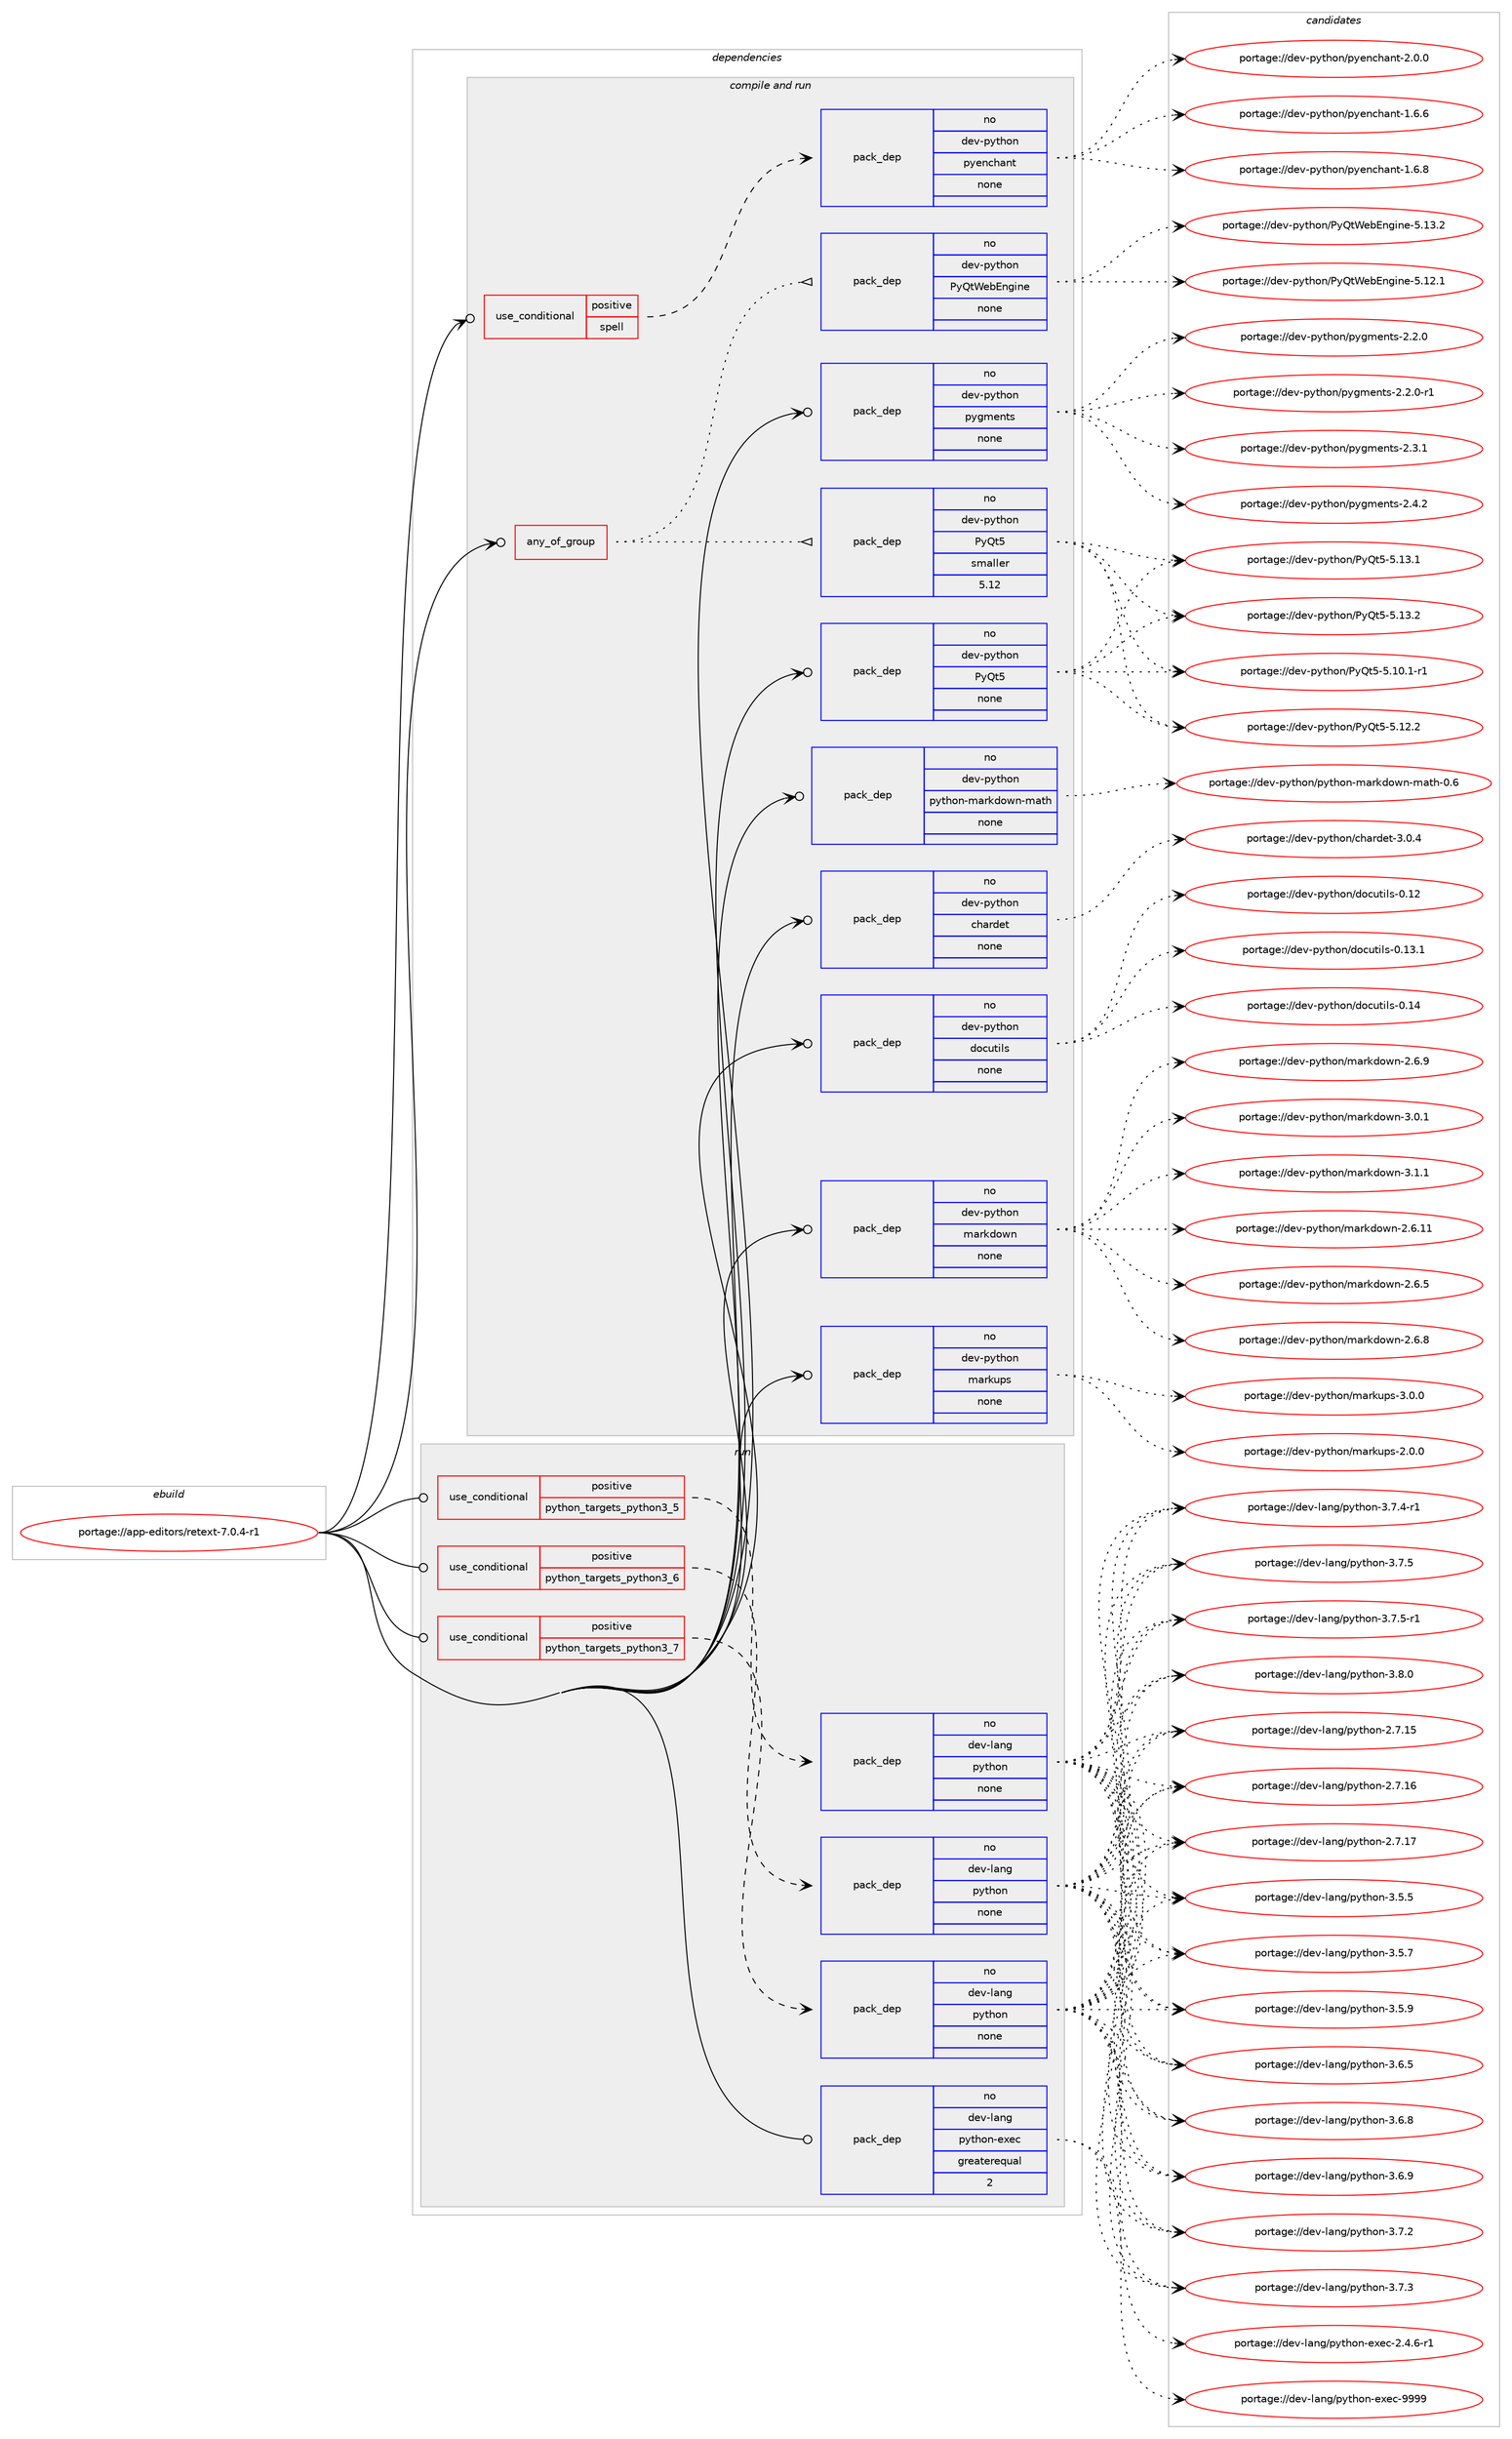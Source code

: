 digraph prolog {

# *************
# Graph options
# *************

newrank=true;
concentrate=true;
compound=true;
graph [rankdir=LR,fontname=Helvetica,fontsize=10,ranksep=1.5];#, ranksep=2.5, nodesep=0.2];
edge  [arrowhead=vee];
node  [fontname=Helvetica,fontsize=10];

# **********
# The ebuild
# **********

subgraph cluster_leftcol {
color=gray;
rank=same;
label=<<i>ebuild</i>>;
id [label="portage://app-editors/retext-7.0.4-r1", color=red, width=4, href="../app-editors/retext-7.0.4-r1.svg"];
}

# ****************
# The dependencies
# ****************

subgraph cluster_midcol {
color=gray;
label=<<i>dependencies</i>>;
subgraph cluster_compile {
fillcolor="#eeeeee";
style=filled;
label=<<i>compile</i>>;
}
subgraph cluster_compileandrun {
fillcolor="#eeeeee";
style=filled;
label=<<i>compile and run</i>>;
subgraph any323 {
dependency17709 [label=<<TABLE BORDER="0" CELLBORDER="1" CELLSPACING="0" CELLPADDING="4"><TR><TD CELLPADDING="10">any_of_group</TD></TR></TABLE>>, shape=none, color=red];subgraph pack13034 {
dependency17710 [label=<<TABLE BORDER="0" CELLBORDER="1" CELLSPACING="0" CELLPADDING="4" WIDTH="220"><TR><TD ROWSPAN="6" CELLPADDING="30">pack_dep</TD></TR><TR><TD WIDTH="110">no</TD></TR><TR><TD>dev-python</TD></TR><TR><TD>PyQtWebEngine</TD></TR><TR><TD>none</TD></TR><TR><TD></TD></TR></TABLE>>, shape=none, color=blue];
}
dependency17709:e -> dependency17710:w [weight=20,style="dotted",arrowhead="oinv"];
subgraph pack13035 {
dependency17711 [label=<<TABLE BORDER="0" CELLBORDER="1" CELLSPACING="0" CELLPADDING="4" WIDTH="220"><TR><TD ROWSPAN="6" CELLPADDING="30">pack_dep</TD></TR><TR><TD WIDTH="110">no</TD></TR><TR><TD>dev-python</TD></TR><TR><TD>PyQt5</TD></TR><TR><TD>smaller</TD></TR><TR><TD>5.12</TD></TR></TABLE>>, shape=none, color=blue];
}
dependency17709:e -> dependency17711:w [weight=20,style="dotted",arrowhead="oinv"];
}
id:e -> dependency17709:w [weight=20,style="solid",arrowhead="odotvee"];
subgraph cond4346 {
dependency17712 [label=<<TABLE BORDER="0" CELLBORDER="1" CELLSPACING="0" CELLPADDING="4"><TR><TD ROWSPAN="3" CELLPADDING="10">use_conditional</TD></TR><TR><TD>positive</TD></TR><TR><TD>spell</TD></TR></TABLE>>, shape=none, color=red];
subgraph pack13036 {
dependency17713 [label=<<TABLE BORDER="0" CELLBORDER="1" CELLSPACING="0" CELLPADDING="4" WIDTH="220"><TR><TD ROWSPAN="6" CELLPADDING="30">pack_dep</TD></TR><TR><TD WIDTH="110">no</TD></TR><TR><TD>dev-python</TD></TR><TR><TD>pyenchant</TD></TR><TR><TD>none</TD></TR><TR><TD></TD></TR></TABLE>>, shape=none, color=blue];
}
dependency17712:e -> dependency17713:w [weight=20,style="dashed",arrowhead="vee"];
}
id:e -> dependency17712:w [weight=20,style="solid",arrowhead="odotvee"];
subgraph pack13037 {
dependency17714 [label=<<TABLE BORDER="0" CELLBORDER="1" CELLSPACING="0" CELLPADDING="4" WIDTH="220"><TR><TD ROWSPAN="6" CELLPADDING="30">pack_dep</TD></TR><TR><TD WIDTH="110">no</TD></TR><TR><TD>dev-python</TD></TR><TR><TD>PyQt5</TD></TR><TR><TD>none</TD></TR><TR><TD></TD></TR></TABLE>>, shape=none, color=blue];
}
id:e -> dependency17714:w [weight=20,style="solid",arrowhead="odotvee"];
subgraph pack13038 {
dependency17715 [label=<<TABLE BORDER="0" CELLBORDER="1" CELLSPACING="0" CELLPADDING="4" WIDTH="220"><TR><TD ROWSPAN="6" CELLPADDING="30">pack_dep</TD></TR><TR><TD WIDTH="110">no</TD></TR><TR><TD>dev-python</TD></TR><TR><TD>chardet</TD></TR><TR><TD>none</TD></TR><TR><TD></TD></TR></TABLE>>, shape=none, color=blue];
}
id:e -> dependency17715:w [weight=20,style="solid",arrowhead="odotvee"];
subgraph pack13039 {
dependency17716 [label=<<TABLE BORDER="0" CELLBORDER="1" CELLSPACING="0" CELLPADDING="4" WIDTH="220"><TR><TD ROWSPAN="6" CELLPADDING="30">pack_dep</TD></TR><TR><TD WIDTH="110">no</TD></TR><TR><TD>dev-python</TD></TR><TR><TD>docutils</TD></TR><TR><TD>none</TD></TR><TR><TD></TD></TR></TABLE>>, shape=none, color=blue];
}
id:e -> dependency17716:w [weight=20,style="solid",arrowhead="odotvee"];
subgraph pack13040 {
dependency17717 [label=<<TABLE BORDER="0" CELLBORDER="1" CELLSPACING="0" CELLPADDING="4" WIDTH="220"><TR><TD ROWSPAN="6" CELLPADDING="30">pack_dep</TD></TR><TR><TD WIDTH="110">no</TD></TR><TR><TD>dev-python</TD></TR><TR><TD>markdown</TD></TR><TR><TD>none</TD></TR><TR><TD></TD></TR></TABLE>>, shape=none, color=blue];
}
id:e -> dependency17717:w [weight=20,style="solid",arrowhead="odotvee"];
subgraph pack13041 {
dependency17718 [label=<<TABLE BORDER="0" CELLBORDER="1" CELLSPACING="0" CELLPADDING="4" WIDTH="220"><TR><TD ROWSPAN="6" CELLPADDING="30">pack_dep</TD></TR><TR><TD WIDTH="110">no</TD></TR><TR><TD>dev-python</TD></TR><TR><TD>markups</TD></TR><TR><TD>none</TD></TR><TR><TD></TD></TR></TABLE>>, shape=none, color=blue];
}
id:e -> dependency17718:w [weight=20,style="solid",arrowhead="odotvee"];
subgraph pack13042 {
dependency17719 [label=<<TABLE BORDER="0" CELLBORDER="1" CELLSPACING="0" CELLPADDING="4" WIDTH="220"><TR><TD ROWSPAN="6" CELLPADDING="30">pack_dep</TD></TR><TR><TD WIDTH="110">no</TD></TR><TR><TD>dev-python</TD></TR><TR><TD>pygments</TD></TR><TR><TD>none</TD></TR><TR><TD></TD></TR></TABLE>>, shape=none, color=blue];
}
id:e -> dependency17719:w [weight=20,style="solid",arrowhead="odotvee"];
subgraph pack13043 {
dependency17720 [label=<<TABLE BORDER="0" CELLBORDER="1" CELLSPACING="0" CELLPADDING="4" WIDTH="220"><TR><TD ROWSPAN="6" CELLPADDING="30">pack_dep</TD></TR><TR><TD WIDTH="110">no</TD></TR><TR><TD>dev-python</TD></TR><TR><TD>python-markdown-math</TD></TR><TR><TD>none</TD></TR><TR><TD></TD></TR></TABLE>>, shape=none, color=blue];
}
id:e -> dependency17720:w [weight=20,style="solid",arrowhead="odotvee"];
}
subgraph cluster_run {
fillcolor="#eeeeee";
style=filled;
label=<<i>run</i>>;
subgraph cond4347 {
dependency17721 [label=<<TABLE BORDER="0" CELLBORDER="1" CELLSPACING="0" CELLPADDING="4"><TR><TD ROWSPAN="3" CELLPADDING="10">use_conditional</TD></TR><TR><TD>positive</TD></TR><TR><TD>python_targets_python3_5</TD></TR></TABLE>>, shape=none, color=red];
subgraph pack13044 {
dependency17722 [label=<<TABLE BORDER="0" CELLBORDER="1" CELLSPACING="0" CELLPADDING="4" WIDTH="220"><TR><TD ROWSPAN="6" CELLPADDING="30">pack_dep</TD></TR><TR><TD WIDTH="110">no</TD></TR><TR><TD>dev-lang</TD></TR><TR><TD>python</TD></TR><TR><TD>none</TD></TR><TR><TD></TD></TR></TABLE>>, shape=none, color=blue];
}
dependency17721:e -> dependency17722:w [weight=20,style="dashed",arrowhead="vee"];
}
id:e -> dependency17721:w [weight=20,style="solid",arrowhead="odot"];
subgraph cond4348 {
dependency17723 [label=<<TABLE BORDER="0" CELLBORDER="1" CELLSPACING="0" CELLPADDING="4"><TR><TD ROWSPAN="3" CELLPADDING="10">use_conditional</TD></TR><TR><TD>positive</TD></TR><TR><TD>python_targets_python3_6</TD></TR></TABLE>>, shape=none, color=red];
subgraph pack13045 {
dependency17724 [label=<<TABLE BORDER="0" CELLBORDER="1" CELLSPACING="0" CELLPADDING="4" WIDTH="220"><TR><TD ROWSPAN="6" CELLPADDING="30">pack_dep</TD></TR><TR><TD WIDTH="110">no</TD></TR><TR><TD>dev-lang</TD></TR><TR><TD>python</TD></TR><TR><TD>none</TD></TR><TR><TD></TD></TR></TABLE>>, shape=none, color=blue];
}
dependency17723:e -> dependency17724:w [weight=20,style="dashed",arrowhead="vee"];
}
id:e -> dependency17723:w [weight=20,style="solid",arrowhead="odot"];
subgraph cond4349 {
dependency17725 [label=<<TABLE BORDER="0" CELLBORDER="1" CELLSPACING="0" CELLPADDING="4"><TR><TD ROWSPAN="3" CELLPADDING="10">use_conditional</TD></TR><TR><TD>positive</TD></TR><TR><TD>python_targets_python3_7</TD></TR></TABLE>>, shape=none, color=red];
subgraph pack13046 {
dependency17726 [label=<<TABLE BORDER="0" CELLBORDER="1" CELLSPACING="0" CELLPADDING="4" WIDTH="220"><TR><TD ROWSPAN="6" CELLPADDING="30">pack_dep</TD></TR><TR><TD WIDTH="110">no</TD></TR><TR><TD>dev-lang</TD></TR><TR><TD>python</TD></TR><TR><TD>none</TD></TR><TR><TD></TD></TR></TABLE>>, shape=none, color=blue];
}
dependency17725:e -> dependency17726:w [weight=20,style="dashed",arrowhead="vee"];
}
id:e -> dependency17725:w [weight=20,style="solid",arrowhead="odot"];
subgraph pack13047 {
dependency17727 [label=<<TABLE BORDER="0" CELLBORDER="1" CELLSPACING="0" CELLPADDING="4" WIDTH="220"><TR><TD ROWSPAN="6" CELLPADDING="30">pack_dep</TD></TR><TR><TD WIDTH="110">no</TD></TR><TR><TD>dev-lang</TD></TR><TR><TD>python-exec</TD></TR><TR><TD>greaterequal</TD></TR><TR><TD>2</TD></TR></TABLE>>, shape=none, color=blue];
}
id:e -> dependency17727:w [weight=20,style="solid",arrowhead="odot"];
}
}

# **************
# The candidates
# **************

subgraph cluster_choices {
rank=same;
color=gray;
label=<<i>candidates</i>>;

subgraph choice13034 {
color=black;
nodesep=1;
choiceportage1001011184511212111610411111047801218111687101986911010310511010145534649504649 [label="portage://dev-python/PyQtWebEngine-5.12.1", color=red, width=4,href="../dev-python/PyQtWebEngine-5.12.1.svg"];
choiceportage1001011184511212111610411111047801218111687101986911010310511010145534649514650 [label="portage://dev-python/PyQtWebEngine-5.13.2", color=red, width=4,href="../dev-python/PyQtWebEngine-5.13.2.svg"];
dependency17710:e -> choiceportage1001011184511212111610411111047801218111687101986911010310511010145534649504649:w [style=dotted,weight="100"];
dependency17710:e -> choiceportage1001011184511212111610411111047801218111687101986911010310511010145534649514650:w [style=dotted,weight="100"];
}
subgraph choice13035 {
color=black;
nodesep=1;
choiceportage1001011184511212111610411111047801218111653455346494846494511449 [label="portage://dev-python/PyQt5-5.10.1-r1", color=red, width=4,href="../dev-python/PyQt5-5.10.1-r1.svg"];
choiceportage100101118451121211161041111104780121811165345534649504650 [label="portage://dev-python/PyQt5-5.12.2", color=red, width=4,href="../dev-python/PyQt5-5.12.2.svg"];
choiceportage100101118451121211161041111104780121811165345534649514649 [label="portage://dev-python/PyQt5-5.13.1", color=red, width=4,href="../dev-python/PyQt5-5.13.1.svg"];
choiceportage100101118451121211161041111104780121811165345534649514650 [label="portage://dev-python/PyQt5-5.13.2", color=red, width=4,href="../dev-python/PyQt5-5.13.2.svg"];
dependency17711:e -> choiceportage1001011184511212111610411111047801218111653455346494846494511449:w [style=dotted,weight="100"];
dependency17711:e -> choiceportage100101118451121211161041111104780121811165345534649504650:w [style=dotted,weight="100"];
dependency17711:e -> choiceportage100101118451121211161041111104780121811165345534649514649:w [style=dotted,weight="100"];
dependency17711:e -> choiceportage100101118451121211161041111104780121811165345534649514650:w [style=dotted,weight="100"];
}
subgraph choice13036 {
color=black;
nodesep=1;
choiceportage10010111845112121116104111110471121211011109910497110116454946544654 [label="portage://dev-python/pyenchant-1.6.6", color=red, width=4,href="../dev-python/pyenchant-1.6.6.svg"];
choiceportage10010111845112121116104111110471121211011109910497110116454946544656 [label="portage://dev-python/pyenchant-1.6.8", color=red, width=4,href="../dev-python/pyenchant-1.6.8.svg"];
choiceportage10010111845112121116104111110471121211011109910497110116455046484648 [label="portage://dev-python/pyenchant-2.0.0", color=red, width=4,href="../dev-python/pyenchant-2.0.0.svg"];
dependency17713:e -> choiceportage10010111845112121116104111110471121211011109910497110116454946544654:w [style=dotted,weight="100"];
dependency17713:e -> choiceportage10010111845112121116104111110471121211011109910497110116454946544656:w [style=dotted,weight="100"];
dependency17713:e -> choiceportage10010111845112121116104111110471121211011109910497110116455046484648:w [style=dotted,weight="100"];
}
subgraph choice13037 {
color=black;
nodesep=1;
choiceportage1001011184511212111610411111047801218111653455346494846494511449 [label="portage://dev-python/PyQt5-5.10.1-r1", color=red, width=4,href="../dev-python/PyQt5-5.10.1-r1.svg"];
choiceportage100101118451121211161041111104780121811165345534649504650 [label="portage://dev-python/PyQt5-5.12.2", color=red, width=4,href="../dev-python/PyQt5-5.12.2.svg"];
choiceportage100101118451121211161041111104780121811165345534649514649 [label="portage://dev-python/PyQt5-5.13.1", color=red, width=4,href="../dev-python/PyQt5-5.13.1.svg"];
choiceportage100101118451121211161041111104780121811165345534649514650 [label="portage://dev-python/PyQt5-5.13.2", color=red, width=4,href="../dev-python/PyQt5-5.13.2.svg"];
dependency17714:e -> choiceportage1001011184511212111610411111047801218111653455346494846494511449:w [style=dotted,weight="100"];
dependency17714:e -> choiceportage100101118451121211161041111104780121811165345534649504650:w [style=dotted,weight="100"];
dependency17714:e -> choiceportage100101118451121211161041111104780121811165345534649514649:w [style=dotted,weight="100"];
dependency17714:e -> choiceportage100101118451121211161041111104780121811165345534649514650:w [style=dotted,weight="100"];
}
subgraph choice13038 {
color=black;
nodesep=1;
choiceportage10010111845112121116104111110479910497114100101116455146484652 [label="portage://dev-python/chardet-3.0.4", color=red, width=4,href="../dev-python/chardet-3.0.4.svg"];
dependency17715:e -> choiceportage10010111845112121116104111110479910497114100101116455146484652:w [style=dotted,weight="100"];
}
subgraph choice13039 {
color=black;
nodesep=1;
choiceportage1001011184511212111610411111047100111991171161051081154548464950 [label="portage://dev-python/docutils-0.12", color=red, width=4,href="../dev-python/docutils-0.12.svg"];
choiceportage10010111845112121116104111110471001119911711610510811545484649514649 [label="portage://dev-python/docutils-0.13.1", color=red, width=4,href="../dev-python/docutils-0.13.1.svg"];
choiceportage1001011184511212111610411111047100111991171161051081154548464952 [label="portage://dev-python/docutils-0.14", color=red, width=4,href="../dev-python/docutils-0.14.svg"];
dependency17716:e -> choiceportage1001011184511212111610411111047100111991171161051081154548464950:w [style=dotted,weight="100"];
dependency17716:e -> choiceportage10010111845112121116104111110471001119911711610510811545484649514649:w [style=dotted,weight="100"];
dependency17716:e -> choiceportage1001011184511212111610411111047100111991171161051081154548464952:w [style=dotted,weight="100"];
}
subgraph choice13040 {
color=black;
nodesep=1;
choiceportage10010111845112121116104111110471099711410710011111911045504654464949 [label="portage://dev-python/markdown-2.6.11", color=red, width=4,href="../dev-python/markdown-2.6.11.svg"];
choiceportage100101118451121211161041111104710997114107100111119110455046544653 [label="portage://dev-python/markdown-2.6.5", color=red, width=4,href="../dev-python/markdown-2.6.5.svg"];
choiceportage100101118451121211161041111104710997114107100111119110455046544656 [label="portage://dev-python/markdown-2.6.8", color=red, width=4,href="../dev-python/markdown-2.6.8.svg"];
choiceportage100101118451121211161041111104710997114107100111119110455046544657 [label="portage://dev-python/markdown-2.6.9", color=red, width=4,href="../dev-python/markdown-2.6.9.svg"];
choiceportage100101118451121211161041111104710997114107100111119110455146484649 [label="portage://dev-python/markdown-3.0.1", color=red, width=4,href="../dev-python/markdown-3.0.1.svg"];
choiceportage100101118451121211161041111104710997114107100111119110455146494649 [label="portage://dev-python/markdown-3.1.1", color=red, width=4,href="../dev-python/markdown-3.1.1.svg"];
dependency17717:e -> choiceportage10010111845112121116104111110471099711410710011111911045504654464949:w [style=dotted,weight="100"];
dependency17717:e -> choiceportage100101118451121211161041111104710997114107100111119110455046544653:w [style=dotted,weight="100"];
dependency17717:e -> choiceportage100101118451121211161041111104710997114107100111119110455046544656:w [style=dotted,weight="100"];
dependency17717:e -> choiceportage100101118451121211161041111104710997114107100111119110455046544657:w [style=dotted,weight="100"];
dependency17717:e -> choiceportage100101118451121211161041111104710997114107100111119110455146484649:w [style=dotted,weight="100"];
dependency17717:e -> choiceportage100101118451121211161041111104710997114107100111119110455146494649:w [style=dotted,weight="100"];
}
subgraph choice13041 {
color=black;
nodesep=1;
choiceportage100101118451121211161041111104710997114107117112115455046484648 [label="portage://dev-python/markups-2.0.0", color=red, width=4,href="../dev-python/markups-2.0.0.svg"];
choiceportage100101118451121211161041111104710997114107117112115455146484648 [label="portage://dev-python/markups-3.0.0", color=red, width=4,href="../dev-python/markups-3.0.0.svg"];
dependency17718:e -> choiceportage100101118451121211161041111104710997114107117112115455046484648:w [style=dotted,weight="100"];
dependency17718:e -> choiceportage100101118451121211161041111104710997114107117112115455146484648:w [style=dotted,weight="100"];
}
subgraph choice13042 {
color=black;
nodesep=1;
choiceportage1001011184511212111610411111047112121103109101110116115455046504648 [label="portage://dev-python/pygments-2.2.0", color=red, width=4,href="../dev-python/pygments-2.2.0.svg"];
choiceportage10010111845112121116104111110471121211031091011101161154550465046484511449 [label="portage://dev-python/pygments-2.2.0-r1", color=red, width=4,href="../dev-python/pygments-2.2.0-r1.svg"];
choiceportage1001011184511212111610411111047112121103109101110116115455046514649 [label="portage://dev-python/pygments-2.3.1", color=red, width=4,href="../dev-python/pygments-2.3.1.svg"];
choiceportage1001011184511212111610411111047112121103109101110116115455046524650 [label="portage://dev-python/pygments-2.4.2", color=red, width=4,href="../dev-python/pygments-2.4.2.svg"];
dependency17719:e -> choiceportage1001011184511212111610411111047112121103109101110116115455046504648:w [style=dotted,weight="100"];
dependency17719:e -> choiceportage10010111845112121116104111110471121211031091011101161154550465046484511449:w [style=dotted,weight="100"];
dependency17719:e -> choiceportage1001011184511212111610411111047112121103109101110116115455046514649:w [style=dotted,weight="100"];
dependency17719:e -> choiceportage1001011184511212111610411111047112121103109101110116115455046524650:w [style=dotted,weight="100"];
}
subgraph choice13043 {
color=black;
nodesep=1;
choiceportage10010111845112121116104111110471121211161041111104510997114107100111119110451099711610445484654 [label="portage://dev-python/python-markdown-math-0.6", color=red, width=4,href="../dev-python/python-markdown-math-0.6.svg"];
dependency17720:e -> choiceportage10010111845112121116104111110471121211161041111104510997114107100111119110451099711610445484654:w [style=dotted,weight="100"];
}
subgraph choice13044 {
color=black;
nodesep=1;
choiceportage10010111845108971101034711212111610411111045504655464953 [label="portage://dev-lang/python-2.7.15", color=red, width=4,href="../dev-lang/python-2.7.15.svg"];
choiceportage10010111845108971101034711212111610411111045504655464954 [label="portage://dev-lang/python-2.7.16", color=red, width=4,href="../dev-lang/python-2.7.16.svg"];
choiceportage10010111845108971101034711212111610411111045504655464955 [label="portage://dev-lang/python-2.7.17", color=red, width=4,href="../dev-lang/python-2.7.17.svg"];
choiceportage100101118451089711010347112121116104111110455146534653 [label="portage://dev-lang/python-3.5.5", color=red, width=4,href="../dev-lang/python-3.5.5.svg"];
choiceportage100101118451089711010347112121116104111110455146534655 [label="portage://dev-lang/python-3.5.7", color=red, width=4,href="../dev-lang/python-3.5.7.svg"];
choiceportage100101118451089711010347112121116104111110455146534657 [label="portage://dev-lang/python-3.5.9", color=red, width=4,href="../dev-lang/python-3.5.9.svg"];
choiceportage100101118451089711010347112121116104111110455146544653 [label="portage://dev-lang/python-3.6.5", color=red, width=4,href="../dev-lang/python-3.6.5.svg"];
choiceportage100101118451089711010347112121116104111110455146544656 [label="portage://dev-lang/python-3.6.8", color=red, width=4,href="../dev-lang/python-3.6.8.svg"];
choiceportage100101118451089711010347112121116104111110455146544657 [label="portage://dev-lang/python-3.6.9", color=red, width=4,href="../dev-lang/python-3.6.9.svg"];
choiceportage100101118451089711010347112121116104111110455146554650 [label="portage://dev-lang/python-3.7.2", color=red, width=4,href="../dev-lang/python-3.7.2.svg"];
choiceportage100101118451089711010347112121116104111110455146554651 [label="portage://dev-lang/python-3.7.3", color=red, width=4,href="../dev-lang/python-3.7.3.svg"];
choiceportage1001011184510897110103471121211161041111104551465546524511449 [label="portage://dev-lang/python-3.7.4-r1", color=red, width=4,href="../dev-lang/python-3.7.4-r1.svg"];
choiceportage100101118451089711010347112121116104111110455146554653 [label="portage://dev-lang/python-3.7.5", color=red, width=4,href="../dev-lang/python-3.7.5.svg"];
choiceportage1001011184510897110103471121211161041111104551465546534511449 [label="portage://dev-lang/python-3.7.5-r1", color=red, width=4,href="../dev-lang/python-3.7.5-r1.svg"];
choiceportage100101118451089711010347112121116104111110455146564648 [label="portage://dev-lang/python-3.8.0", color=red, width=4,href="../dev-lang/python-3.8.0.svg"];
dependency17722:e -> choiceportage10010111845108971101034711212111610411111045504655464953:w [style=dotted,weight="100"];
dependency17722:e -> choiceportage10010111845108971101034711212111610411111045504655464954:w [style=dotted,weight="100"];
dependency17722:e -> choiceportage10010111845108971101034711212111610411111045504655464955:w [style=dotted,weight="100"];
dependency17722:e -> choiceportage100101118451089711010347112121116104111110455146534653:w [style=dotted,weight="100"];
dependency17722:e -> choiceportage100101118451089711010347112121116104111110455146534655:w [style=dotted,weight="100"];
dependency17722:e -> choiceportage100101118451089711010347112121116104111110455146534657:w [style=dotted,weight="100"];
dependency17722:e -> choiceportage100101118451089711010347112121116104111110455146544653:w [style=dotted,weight="100"];
dependency17722:e -> choiceportage100101118451089711010347112121116104111110455146544656:w [style=dotted,weight="100"];
dependency17722:e -> choiceportage100101118451089711010347112121116104111110455146544657:w [style=dotted,weight="100"];
dependency17722:e -> choiceportage100101118451089711010347112121116104111110455146554650:w [style=dotted,weight="100"];
dependency17722:e -> choiceportage100101118451089711010347112121116104111110455146554651:w [style=dotted,weight="100"];
dependency17722:e -> choiceportage1001011184510897110103471121211161041111104551465546524511449:w [style=dotted,weight="100"];
dependency17722:e -> choiceportage100101118451089711010347112121116104111110455146554653:w [style=dotted,weight="100"];
dependency17722:e -> choiceportage1001011184510897110103471121211161041111104551465546534511449:w [style=dotted,weight="100"];
dependency17722:e -> choiceportage100101118451089711010347112121116104111110455146564648:w [style=dotted,weight="100"];
}
subgraph choice13045 {
color=black;
nodesep=1;
choiceportage10010111845108971101034711212111610411111045504655464953 [label="portage://dev-lang/python-2.7.15", color=red, width=4,href="../dev-lang/python-2.7.15.svg"];
choiceportage10010111845108971101034711212111610411111045504655464954 [label="portage://dev-lang/python-2.7.16", color=red, width=4,href="../dev-lang/python-2.7.16.svg"];
choiceportage10010111845108971101034711212111610411111045504655464955 [label="portage://dev-lang/python-2.7.17", color=red, width=4,href="../dev-lang/python-2.7.17.svg"];
choiceportage100101118451089711010347112121116104111110455146534653 [label="portage://dev-lang/python-3.5.5", color=red, width=4,href="../dev-lang/python-3.5.5.svg"];
choiceportage100101118451089711010347112121116104111110455146534655 [label="portage://dev-lang/python-3.5.7", color=red, width=4,href="../dev-lang/python-3.5.7.svg"];
choiceportage100101118451089711010347112121116104111110455146534657 [label="portage://dev-lang/python-3.5.9", color=red, width=4,href="../dev-lang/python-3.5.9.svg"];
choiceportage100101118451089711010347112121116104111110455146544653 [label="portage://dev-lang/python-3.6.5", color=red, width=4,href="../dev-lang/python-3.6.5.svg"];
choiceportage100101118451089711010347112121116104111110455146544656 [label="portage://dev-lang/python-3.6.8", color=red, width=4,href="../dev-lang/python-3.6.8.svg"];
choiceportage100101118451089711010347112121116104111110455146544657 [label="portage://dev-lang/python-3.6.9", color=red, width=4,href="../dev-lang/python-3.6.9.svg"];
choiceportage100101118451089711010347112121116104111110455146554650 [label="portage://dev-lang/python-3.7.2", color=red, width=4,href="../dev-lang/python-3.7.2.svg"];
choiceportage100101118451089711010347112121116104111110455146554651 [label="portage://dev-lang/python-3.7.3", color=red, width=4,href="../dev-lang/python-3.7.3.svg"];
choiceportage1001011184510897110103471121211161041111104551465546524511449 [label="portage://dev-lang/python-3.7.4-r1", color=red, width=4,href="../dev-lang/python-3.7.4-r1.svg"];
choiceportage100101118451089711010347112121116104111110455146554653 [label="portage://dev-lang/python-3.7.5", color=red, width=4,href="../dev-lang/python-3.7.5.svg"];
choiceportage1001011184510897110103471121211161041111104551465546534511449 [label="portage://dev-lang/python-3.7.5-r1", color=red, width=4,href="../dev-lang/python-3.7.5-r1.svg"];
choiceportage100101118451089711010347112121116104111110455146564648 [label="portage://dev-lang/python-3.8.0", color=red, width=4,href="../dev-lang/python-3.8.0.svg"];
dependency17724:e -> choiceportage10010111845108971101034711212111610411111045504655464953:w [style=dotted,weight="100"];
dependency17724:e -> choiceportage10010111845108971101034711212111610411111045504655464954:w [style=dotted,weight="100"];
dependency17724:e -> choiceportage10010111845108971101034711212111610411111045504655464955:w [style=dotted,weight="100"];
dependency17724:e -> choiceportage100101118451089711010347112121116104111110455146534653:w [style=dotted,weight="100"];
dependency17724:e -> choiceportage100101118451089711010347112121116104111110455146534655:w [style=dotted,weight="100"];
dependency17724:e -> choiceportage100101118451089711010347112121116104111110455146534657:w [style=dotted,weight="100"];
dependency17724:e -> choiceportage100101118451089711010347112121116104111110455146544653:w [style=dotted,weight="100"];
dependency17724:e -> choiceportage100101118451089711010347112121116104111110455146544656:w [style=dotted,weight="100"];
dependency17724:e -> choiceportage100101118451089711010347112121116104111110455146544657:w [style=dotted,weight="100"];
dependency17724:e -> choiceportage100101118451089711010347112121116104111110455146554650:w [style=dotted,weight="100"];
dependency17724:e -> choiceportage100101118451089711010347112121116104111110455146554651:w [style=dotted,weight="100"];
dependency17724:e -> choiceportage1001011184510897110103471121211161041111104551465546524511449:w [style=dotted,weight="100"];
dependency17724:e -> choiceportage100101118451089711010347112121116104111110455146554653:w [style=dotted,weight="100"];
dependency17724:e -> choiceportage1001011184510897110103471121211161041111104551465546534511449:w [style=dotted,weight="100"];
dependency17724:e -> choiceportage100101118451089711010347112121116104111110455146564648:w [style=dotted,weight="100"];
}
subgraph choice13046 {
color=black;
nodesep=1;
choiceportage10010111845108971101034711212111610411111045504655464953 [label="portage://dev-lang/python-2.7.15", color=red, width=4,href="../dev-lang/python-2.7.15.svg"];
choiceportage10010111845108971101034711212111610411111045504655464954 [label="portage://dev-lang/python-2.7.16", color=red, width=4,href="../dev-lang/python-2.7.16.svg"];
choiceportage10010111845108971101034711212111610411111045504655464955 [label="portage://dev-lang/python-2.7.17", color=red, width=4,href="../dev-lang/python-2.7.17.svg"];
choiceportage100101118451089711010347112121116104111110455146534653 [label="portage://dev-lang/python-3.5.5", color=red, width=4,href="../dev-lang/python-3.5.5.svg"];
choiceportage100101118451089711010347112121116104111110455146534655 [label="portage://dev-lang/python-3.5.7", color=red, width=4,href="../dev-lang/python-3.5.7.svg"];
choiceportage100101118451089711010347112121116104111110455146534657 [label="portage://dev-lang/python-3.5.9", color=red, width=4,href="../dev-lang/python-3.5.9.svg"];
choiceportage100101118451089711010347112121116104111110455146544653 [label="portage://dev-lang/python-3.6.5", color=red, width=4,href="../dev-lang/python-3.6.5.svg"];
choiceportage100101118451089711010347112121116104111110455146544656 [label="portage://dev-lang/python-3.6.8", color=red, width=4,href="../dev-lang/python-3.6.8.svg"];
choiceportage100101118451089711010347112121116104111110455146544657 [label="portage://dev-lang/python-3.6.9", color=red, width=4,href="../dev-lang/python-3.6.9.svg"];
choiceportage100101118451089711010347112121116104111110455146554650 [label="portage://dev-lang/python-3.7.2", color=red, width=4,href="../dev-lang/python-3.7.2.svg"];
choiceportage100101118451089711010347112121116104111110455146554651 [label="portage://dev-lang/python-3.7.3", color=red, width=4,href="../dev-lang/python-3.7.3.svg"];
choiceportage1001011184510897110103471121211161041111104551465546524511449 [label="portage://dev-lang/python-3.7.4-r1", color=red, width=4,href="../dev-lang/python-3.7.4-r1.svg"];
choiceportage100101118451089711010347112121116104111110455146554653 [label="portage://dev-lang/python-3.7.5", color=red, width=4,href="../dev-lang/python-3.7.5.svg"];
choiceportage1001011184510897110103471121211161041111104551465546534511449 [label="portage://dev-lang/python-3.7.5-r1", color=red, width=4,href="../dev-lang/python-3.7.5-r1.svg"];
choiceportage100101118451089711010347112121116104111110455146564648 [label="portage://dev-lang/python-3.8.0", color=red, width=4,href="../dev-lang/python-3.8.0.svg"];
dependency17726:e -> choiceportage10010111845108971101034711212111610411111045504655464953:w [style=dotted,weight="100"];
dependency17726:e -> choiceportage10010111845108971101034711212111610411111045504655464954:w [style=dotted,weight="100"];
dependency17726:e -> choiceportage10010111845108971101034711212111610411111045504655464955:w [style=dotted,weight="100"];
dependency17726:e -> choiceportage100101118451089711010347112121116104111110455146534653:w [style=dotted,weight="100"];
dependency17726:e -> choiceportage100101118451089711010347112121116104111110455146534655:w [style=dotted,weight="100"];
dependency17726:e -> choiceportage100101118451089711010347112121116104111110455146534657:w [style=dotted,weight="100"];
dependency17726:e -> choiceportage100101118451089711010347112121116104111110455146544653:w [style=dotted,weight="100"];
dependency17726:e -> choiceportage100101118451089711010347112121116104111110455146544656:w [style=dotted,weight="100"];
dependency17726:e -> choiceportage100101118451089711010347112121116104111110455146544657:w [style=dotted,weight="100"];
dependency17726:e -> choiceportage100101118451089711010347112121116104111110455146554650:w [style=dotted,weight="100"];
dependency17726:e -> choiceportage100101118451089711010347112121116104111110455146554651:w [style=dotted,weight="100"];
dependency17726:e -> choiceportage1001011184510897110103471121211161041111104551465546524511449:w [style=dotted,weight="100"];
dependency17726:e -> choiceportage100101118451089711010347112121116104111110455146554653:w [style=dotted,weight="100"];
dependency17726:e -> choiceportage1001011184510897110103471121211161041111104551465546534511449:w [style=dotted,weight="100"];
dependency17726:e -> choiceportage100101118451089711010347112121116104111110455146564648:w [style=dotted,weight="100"];
}
subgraph choice13047 {
color=black;
nodesep=1;
choiceportage10010111845108971101034711212111610411111045101120101994550465246544511449 [label="portage://dev-lang/python-exec-2.4.6-r1", color=red, width=4,href="../dev-lang/python-exec-2.4.6-r1.svg"];
choiceportage10010111845108971101034711212111610411111045101120101994557575757 [label="portage://dev-lang/python-exec-9999", color=red, width=4,href="../dev-lang/python-exec-9999.svg"];
dependency17727:e -> choiceportage10010111845108971101034711212111610411111045101120101994550465246544511449:w [style=dotted,weight="100"];
dependency17727:e -> choiceportage10010111845108971101034711212111610411111045101120101994557575757:w [style=dotted,weight="100"];
}
}

}
